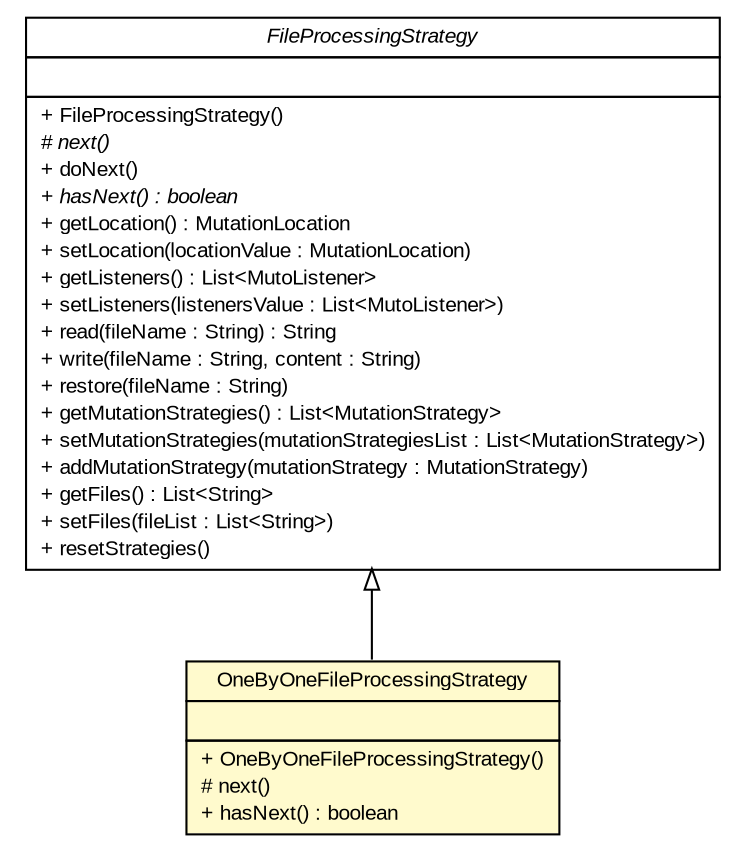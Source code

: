 #!/usr/local/bin/dot
#
# Class diagram 
# Generated by UMLGraph version R5_6 (http://www.umlgraph.org/)
#

digraph G {
	edge [fontname="arial",fontsize=10,labelfontname="arial",labelfontsize=10];
	node [fontname="arial",fontsize=10,shape=plaintext];
	nodesep=0.25;
	ranksep=0.5;
	// com.github.mkolisnyk.muto.generator.FileProcessingStrategy
	c929 [label=<<table title="com.github.mkolisnyk.muto.generator.FileProcessingStrategy" border="0" cellborder="1" cellspacing="0" cellpadding="2" port="p" href="../FileProcessingStrategy.html">
		<tr><td><table border="0" cellspacing="0" cellpadding="1">
<tr><td align="center" balign="center"><font face="arial italic"> FileProcessingStrategy </font></td></tr>
		</table></td></tr>
		<tr><td><table border="0" cellspacing="0" cellpadding="1">
<tr><td align="left" balign="left">  </td></tr>
		</table></td></tr>
		<tr><td><table border="0" cellspacing="0" cellpadding="1">
<tr><td align="left" balign="left"> + FileProcessingStrategy() </td></tr>
<tr><td align="left" balign="left"><font face="arial italic" point-size="10.0"> # next() </font></td></tr>
<tr><td align="left" balign="left"> + doNext() </td></tr>
<tr><td align="left" balign="left"><font face="arial italic" point-size="10.0"> + hasNext() : boolean </font></td></tr>
<tr><td align="left" balign="left"> + getLocation() : MutationLocation </td></tr>
<tr><td align="left" balign="left"> + setLocation(locationValue : MutationLocation) </td></tr>
<tr><td align="left" balign="left"> + getListeners() : List&lt;MutoListener&gt; </td></tr>
<tr><td align="left" balign="left"> + setListeners(listenersValue : List&lt;MutoListener&gt;) </td></tr>
<tr><td align="left" balign="left"> + read(fileName : String) : String </td></tr>
<tr><td align="left" balign="left"> + write(fileName : String, content : String) </td></tr>
<tr><td align="left" balign="left"> + restore(fileName : String) </td></tr>
<tr><td align="left" balign="left"> + getMutationStrategies() : List&lt;MutationStrategy&gt; </td></tr>
<tr><td align="left" balign="left"> + setMutationStrategies(mutationStrategiesList : List&lt;MutationStrategy&gt;) </td></tr>
<tr><td align="left" balign="left"> + addMutationStrategy(mutationStrategy : MutationStrategy) </td></tr>
<tr><td align="left" balign="left"> + getFiles() : List&lt;String&gt; </td></tr>
<tr><td align="left" balign="left"> + setFiles(fileList : List&lt;String&gt;) </td></tr>
<tr><td align="left" balign="left"> + resetStrategies() </td></tr>
		</table></td></tr>
		</table>>, URL="../FileProcessingStrategy.html", fontname="arial", fontcolor="black", fontsize=10.0];
	// com.github.mkolisnyk.muto.generator.filestrategies.OneByOneFileProcessingStrategy
	c930 [label=<<table title="com.github.mkolisnyk.muto.generator.filestrategies.OneByOneFileProcessingStrategy" border="0" cellborder="1" cellspacing="0" cellpadding="2" port="p" bgcolor="lemonChiffon" href="./OneByOneFileProcessingStrategy.html">
		<tr><td><table border="0" cellspacing="0" cellpadding="1">
<tr><td align="center" balign="center"> OneByOneFileProcessingStrategy </td></tr>
		</table></td></tr>
		<tr><td><table border="0" cellspacing="0" cellpadding="1">
<tr><td align="left" balign="left">  </td></tr>
		</table></td></tr>
		<tr><td><table border="0" cellspacing="0" cellpadding="1">
<tr><td align="left" balign="left"> + OneByOneFileProcessingStrategy() </td></tr>
<tr><td align="left" balign="left"> # next() </td></tr>
<tr><td align="left" balign="left"> + hasNext() : boolean </td></tr>
		</table></td></tr>
		</table>>, URL="./OneByOneFileProcessingStrategy.html", fontname="arial", fontcolor="black", fontsize=10.0];
	//com.github.mkolisnyk.muto.generator.filestrategies.OneByOneFileProcessingStrategy extends com.github.mkolisnyk.muto.generator.FileProcessingStrategy
	c929:p -> c930:p [dir=back,arrowtail=empty];
}

